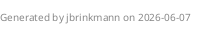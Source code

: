 @startuml
!THE_DATE = %date("yyyy-MM-dd")
footer "Generated by jbrinkmann on THE_DATE"

!$COLOR_RED       = "d6242d"
!$COLOR_PINK      = "cd2264"
!$COLOR_PURPLE    = "693cc5"
!$COLOR_TEAL      = "1c7b68"
!$COLOR_BLUE      = "3b48cc"
!$COLOR_GREEN     = "3f8624"
!$COLOR_ORANGE    = "d86613"
!$COLOR_GREY      = "5a6c86"
!$COLOR_DARKGREY  = "232f3e"
!$COLOR_CYAN      = "147eba"

!$FONTNAME = "Verdana"
!$FONTSIZE = 17
!$PRIMARYFONTCOLOR = "000"
!$SECONDARY = "333"
!$ARROWCOLOR = "000"
!$ARROWFONTCOLOR = "333"
!$BORDERCOLOR = "aaa"
!$BOXBG = "ccc"
!$LIGHTBORDERCOLOR = "cccccc"
!$LIGHTBG = "e0e0e0"

!procedure font_style()
  fontColor $PRIMARYFONTCOLOR
  fontName $FONTNAME
  fontSize $FONTSIZE
  stereotypeFontColor $SECONDARY
  stereotypeFontSize $FONTSIZE
!endprocedure

!procedure arrow_style()
  arrowColor $ARROWCOLOR
  arrowFontName $FONTNAME
  arrowFontColor $ARROWFONTCOLOR
  arrowFontSize $FONTSIZE
!endprocedure

' For some reason, this changes the arrow...
skinparam class {
  font_style()
  arrow_style()
}

 ' User
skinparam person {
  backgroundColor $LIGHTBG
  borderColor $BORDERCOLOR
  font_style()
  arrow_style()
}
' System
skinparam frame {
  backgroundColor #White
  borderColor #DarkGrey
  font_style()
  arrow_style()
}
' Cloud System
skinparam cloud {
  backgroundColor #White
  borderColor #DarkGrey
  font_style()
  arrow_style()
}
' Service/Group/SubSystem [System]
skinparam folder {
  backgroundColor #White
  borderColor #LightGrey
  font_style()
  arrow_style()
}
' Container
skinparam agent {
  backgroundColor $BOXBG
  borderColor $BORDERCOLOR
  font_style()
  arrow_style()
}
' API [Container]
skinparam hexagon {
  backgroundColor $BOXBG
  borderColor $BORDERCOLOR
  font_style()
  arrow_style()
}
' DB [Container]
skinparam database {
  backgroundColor $BOXBG
  borderColor $BORDERCOLOR
  font_style()
  arrow_style()
}
' Broker [Container]
skinparam queue {
  backgroundColor $BOXBG
  borderColor $BORDERCOLOR
  font_style()
  arrow_style()
  arrow_style()
}
@enduml
